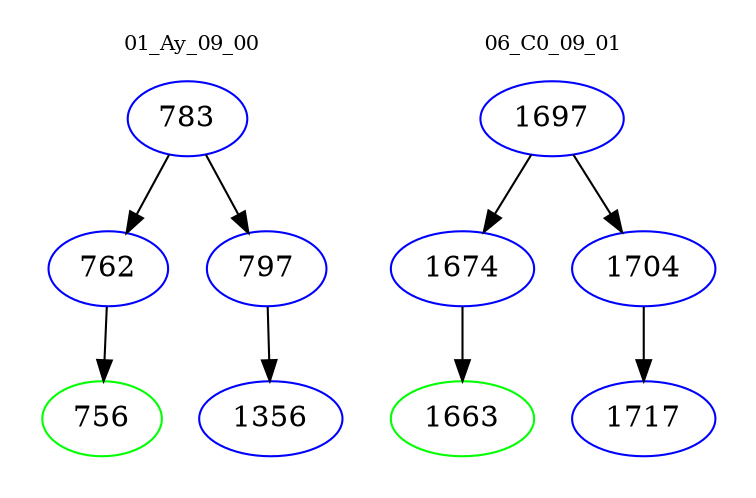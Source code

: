 digraph{
subgraph cluster_0 {
color = white
label = "01_Ay_09_00";
fontsize=10;
T0_783 [label="783", color="blue"]
T0_783 -> T0_762 [color="black"]
T0_762 [label="762", color="blue"]
T0_762 -> T0_756 [color="black"]
T0_756 [label="756", color="green"]
T0_783 -> T0_797 [color="black"]
T0_797 [label="797", color="blue"]
T0_797 -> T0_1356 [color="black"]
T0_1356 [label="1356", color="blue"]
}
subgraph cluster_1 {
color = white
label = "06_C0_09_01";
fontsize=10;
T1_1697 [label="1697", color="blue"]
T1_1697 -> T1_1674 [color="black"]
T1_1674 [label="1674", color="blue"]
T1_1674 -> T1_1663 [color="black"]
T1_1663 [label="1663", color="green"]
T1_1697 -> T1_1704 [color="black"]
T1_1704 [label="1704", color="blue"]
T1_1704 -> T1_1717 [color="black"]
T1_1717 [label="1717", color="blue"]
}
}
